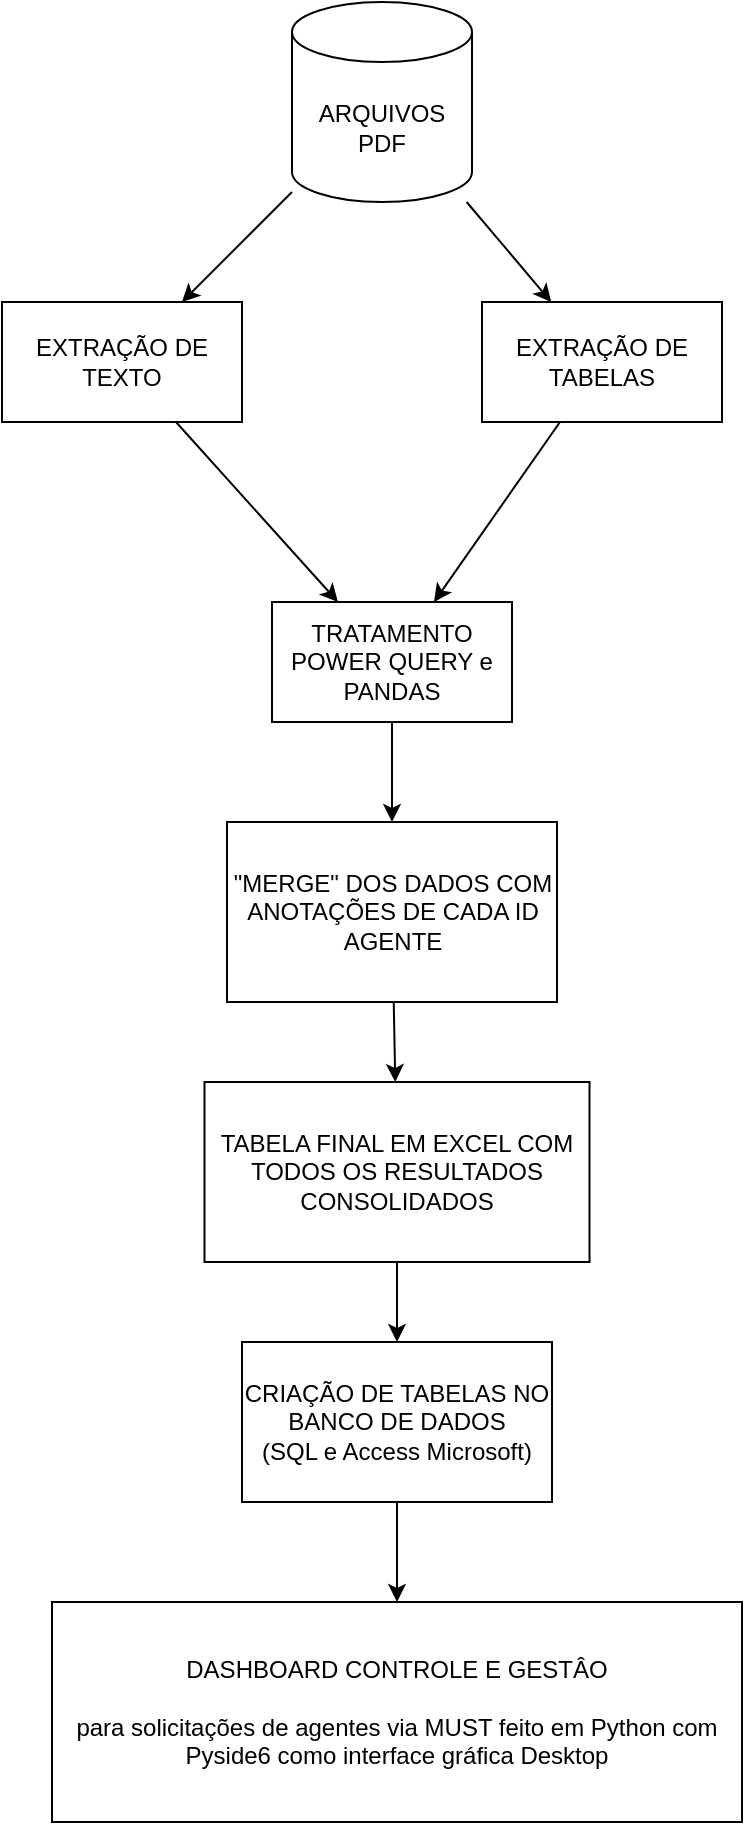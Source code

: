 <mxfile>
    <diagram id="u1NFNUL9yThC2OR8rBIN" name="Page-1">
        <mxGraphModel dx="668" dy="978" grid="1" gridSize="10" guides="1" tooltips="1" connect="1" arrows="1" fold="1" page="1" pageScale="1" pageWidth="850" pageHeight="1100" math="0" shadow="0">
            <root>
                <mxCell id="0"/>
                <mxCell id="1" parent="0"/>
                <mxCell id="18" style="edgeStyle=none;html=1;" parent="1" source="2" target="7" edge="1">
                    <mxGeometry relative="1" as="geometry"/>
                </mxCell>
                <mxCell id="2" value="EXTRAÇÃO DE TEXTO" style="rounded=0;whiteSpace=wrap;html=1;" parent="1" vertex="1">
                    <mxGeometry x="65" y="170" width="120" height="60" as="geometry"/>
                </mxCell>
                <mxCell id="6" value="" style="edgeStyle=none;html=1;" parent="1" source="3" target="2" edge="1">
                    <mxGeometry relative="1" as="geometry"/>
                </mxCell>
                <mxCell id="17" style="edgeStyle=none;html=1;" parent="1" source="3" target="4" edge="1">
                    <mxGeometry relative="1" as="geometry"/>
                </mxCell>
                <mxCell id="3" value="ARQUIVOS&lt;div&gt;PDF&lt;/div&gt;" style="shape=cylinder3;whiteSpace=wrap;html=1;boundedLbl=1;backgroundOutline=1;size=15;" parent="1" vertex="1">
                    <mxGeometry x="210" y="20" width="90" height="100" as="geometry"/>
                </mxCell>
                <mxCell id="8" value="" style="edgeStyle=none;html=1;" parent="1" source="4" target="7" edge="1">
                    <mxGeometry relative="1" as="geometry"/>
                </mxCell>
                <mxCell id="4" value="EXTRAÇÃO DE TABELAS" style="rounded=0;whiteSpace=wrap;html=1;" parent="1" vertex="1">
                    <mxGeometry x="305" y="170" width="120" height="60" as="geometry"/>
                </mxCell>
                <mxCell id="10" value="" style="edgeStyle=none;html=1;" parent="1" source="7" target="9" edge="1">
                    <mxGeometry relative="1" as="geometry"/>
                </mxCell>
                <mxCell id="7" value="TRATAMENTO POWER QUERY e PANDAS" style="rounded=0;whiteSpace=wrap;html=1;" parent="1" vertex="1">
                    <mxGeometry x="200" y="320" width="120" height="60" as="geometry"/>
                </mxCell>
                <mxCell id="12" value="" style="edgeStyle=none;html=1;" parent="1" source="9" target="11" edge="1">
                    <mxGeometry relative="1" as="geometry"/>
                </mxCell>
                <mxCell id="9" value="&quot;MERGE&quot; DOS DADOS COM ANOTAÇÕES DE CADA ID AGENTE" style="rounded=0;whiteSpace=wrap;html=1;" parent="1" vertex="1">
                    <mxGeometry x="177.5" y="430" width="165" height="90" as="geometry"/>
                </mxCell>
                <mxCell id="14" value="" style="edgeStyle=none;html=1;" parent="1" source="11" target="13" edge="1">
                    <mxGeometry relative="1" as="geometry"/>
                </mxCell>
                <mxCell id="11" value="TABELA FINAL EM EXCEL COM TODOS OS RESULTADOS CONSOLIDADOS" style="rounded=0;whiteSpace=wrap;html=1;" parent="1" vertex="1">
                    <mxGeometry x="166.25" y="560" width="192.5" height="90" as="geometry"/>
                </mxCell>
                <mxCell id="16" value="" style="edgeStyle=none;html=1;" parent="1" source="13" target="15" edge="1">
                    <mxGeometry relative="1" as="geometry"/>
                </mxCell>
                <mxCell id="13" value="CRIAÇÃO DE TABELAS NO BANCO DE DADOS&lt;div&gt;(SQL e Access Microsoft)&lt;/div&gt;" style="rounded=0;whiteSpace=wrap;html=1;" parent="1" vertex="1">
                    <mxGeometry x="185" y="690" width="155" height="80" as="geometry"/>
                </mxCell>
                <mxCell id="15" value="DASHBOARD CONTROLE E GESTÂO&lt;div&gt;&lt;font color=&quot;#000000&quot;&gt;&lt;br&gt;&lt;/font&gt;&lt;div&gt;para solicitações de agentes via MUST feito em Python com Pyside6 como interface gráfica Desktop&lt;/div&gt;&lt;/div&gt;" style="rounded=0;whiteSpace=wrap;html=1;" parent="1" vertex="1">
                    <mxGeometry x="90" y="820" width="345" height="110" as="geometry"/>
                </mxCell>
            </root>
        </mxGraphModel>
    </diagram>
</mxfile>